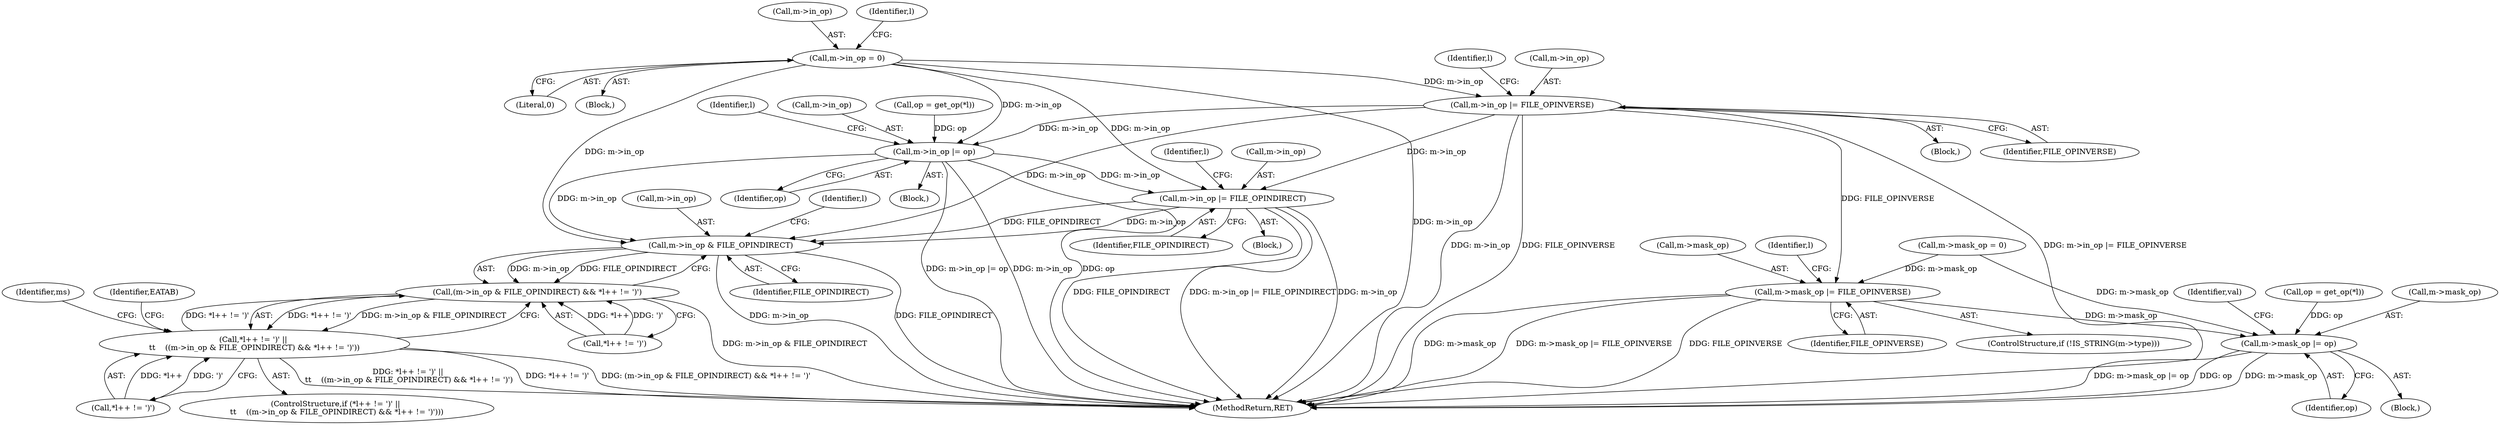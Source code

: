 digraph "0_file_4a284c89d6ef11aca34da65da7d673050a5ea320@pointer" {
"1000622" [label="(Call,m->in_op |= FILE_OPINVERSE)"];
"1000611" [label="(Call,m->in_op = 0)"];
"1000639" [label="(Call,m->in_op |= op)"];
"1000652" [label="(Call,m->in_op |= FILE_OPINDIRECT)"];
"1000707" [label="(Call,m->in_op & FILE_OPINDIRECT)"];
"1000706" [label="(Call,(m->in_op & FILE_OPINDIRECT) && *l++ != ')')"];
"1000700" [label="(Call,*l++ != ')' || \n\t\t    ((m->in_op & FILE_OPINDIRECT) && *l++ != ')'))"];
"1000898" [label="(Call,m->mask_op |= FILE_OPINVERSE)"];
"1000952" [label="(Call,m->mask_op |= op)"];
"1000621" [label="(Block,)"];
"1000652" [label="(Call,m->in_op |= FILE_OPINDIRECT)"];
"1000706" [label="(Call,(m->in_op & FILE_OPINDIRECT) && *l++ != ')')"];
"1000898" [label="(Call,m->mask_op |= FILE_OPINVERSE)"];
"1000612" [label="(Call,m->in_op)"];
"1001537" [label="(MethodReturn,RET)"];
"1000615" [label="(Literal,0)"];
"1000640" [label="(Call,m->in_op)"];
"1000658" [label="(Identifier,l)"];
"1000952" [label="(Call,m->mask_op |= op)"];
"1000914" [label="(Identifier,l)"];
"1000956" [label="(Identifier,op)"];
"1000953" [label="(Call,m->mask_op)"];
"1000708" [label="(Call,m->in_op)"];
"1000881" [label="(Call,m->mask_op = 0)"];
"1000643" [label="(Identifier,op)"];
"1000494" [label="(Block,)"];
"1000611" [label="(Call,m->in_op = 0)"];
"1000622" [label="(Call,m->in_op |= FILE_OPINVERSE)"];
"1000712" [label="(Call,*l++ != ')')"];
"1000892" [label="(ControlStructure,if (!IS_STRING(m->type)))"];
"1000902" [label="(Identifier,FILE_OPINVERSE)"];
"1000639" [label="(Call,m->in_op |= op)"];
"1000619" [label="(Identifier,l)"];
"1000631" [label="(Call,op = get_op(*l))"];
"1000958" [label="(Identifier,val)"];
"1000626" [label="(Identifier,FILE_OPINVERSE)"];
"1000656" [label="(Identifier,FILE_OPINDIRECT)"];
"1000645" [label="(Identifier,l)"];
"1000653" [label="(Call,m->in_op)"];
"1000934" [label="(Call,op = get_op(*l))"];
"1000700" [label="(Call,*l++ != ')' || \n\t\t    ((m->in_op & FILE_OPINDIRECT) && *l++ != ')'))"];
"1000651" [label="(Block,)"];
"1000899" [label="(Call,m->mask_op)"];
"1000707" [label="(Call,m->in_op & FILE_OPINDIRECT)"];
"1000711" [label="(Identifier,FILE_OPINDIRECT)"];
"1000720" [label="(Identifier,ms)"];
"1000623" [label="(Call,m->in_op)"];
"1000628" [label="(Identifier,l)"];
"1000726" [label="(Identifier,EATAB)"];
"1000638" [label="(Block,)"];
"1000701" [label="(Call,*l++ != ')')"];
"1000948" [label="(Block,)"];
"1000715" [label="(Identifier,l)"];
"1000699" [label="(ControlStructure,if (*l++ != ')' || \n\t\t    ((m->in_op & FILE_OPINDIRECT) && *l++ != ')')))"];
"1000622" -> "1000621"  [label="AST: "];
"1000622" -> "1000626"  [label="CFG: "];
"1000623" -> "1000622"  [label="AST: "];
"1000626" -> "1000622"  [label="AST: "];
"1000628" -> "1000622"  [label="CFG: "];
"1000622" -> "1001537"  [label="DDG: m->in_op |= FILE_OPINVERSE"];
"1000622" -> "1001537"  [label="DDG: m->in_op"];
"1000622" -> "1001537"  [label="DDG: FILE_OPINVERSE"];
"1000611" -> "1000622"  [label="DDG: m->in_op"];
"1000622" -> "1000639"  [label="DDG: m->in_op"];
"1000622" -> "1000652"  [label="DDG: m->in_op"];
"1000622" -> "1000707"  [label="DDG: m->in_op"];
"1000622" -> "1000898"  [label="DDG: FILE_OPINVERSE"];
"1000611" -> "1000494"  [label="AST: "];
"1000611" -> "1000615"  [label="CFG: "];
"1000612" -> "1000611"  [label="AST: "];
"1000615" -> "1000611"  [label="AST: "];
"1000619" -> "1000611"  [label="CFG: "];
"1000611" -> "1001537"  [label="DDG: m->in_op"];
"1000611" -> "1000639"  [label="DDG: m->in_op"];
"1000611" -> "1000652"  [label="DDG: m->in_op"];
"1000611" -> "1000707"  [label="DDG: m->in_op"];
"1000639" -> "1000638"  [label="AST: "];
"1000639" -> "1000643"  [label="CFG: "];
"1000640" -> "1000639"  [label="AST: "];
"1000643" -> "1000639"  [label="AST: "];
"1000645" -> "1000639"  [label="CFG: "];
"1000639" -> "1001537"  [label="DDG: op"];
"1000639" -> "1001537"  [label="DDG: m->in_op |= op"];
"1000639" -> "1001537"  [label="DDG: m->in_op"];
"1000631" -> "1000639"  [label="DDG: op"];
"1000639" -> "1000652"  [label="DDG: m->in_op"];
"1000639" -> "1000707"  [label="DDG: m->in_op"];
"1000652" -> "1000651"  [label="AST: "];
"1000652" -> "1000656"  [label="CFG: "];
"1000653" -> "1000652"  [label="AST: "];
"1000656" -> "1000652"  [label="AST: "];
"1000658" -> "1000652"  [label="CFG: "];
"1000652" -> "1001537"  [label="DDG: FILE_OPINDIRECT"];
"1000652" -> "1001537"  [label="DDG: m->in_op |= FILE_OPINDIRECT"];
"1000652" -> "1001537"  [label="DDG: m->in_op"];
"1000652" -> "1000707"  [label="DDG: m->in_op"];
"1000652" -> "1000707"  [label="DDG: FILE_OPINDIRECT"];
"1000707" -> "1000706"  [label="AST: "];
"1000707" -> "1000711"  [label="CFG: "];
"1000708" -> "1000707"  [label="AST: "];
"1000711" -> "1000707"  [label="AST: "];
"1000715" -> "1000707"  [label="CFG: "];
"1000706" -> "1000707"  [label="CFG: "];
"1000707" -> "1001537"  [label="DDG: FILE_OPINDIRECT"];
"1000707" -> "1001537"  [label="DDG: m->in_op"];
"1000707" -> "1000706"  [label="DDG: m->in_op"];
"1000707" -> "1000706"  [label="DDG: FILE_OPINDIRECT"];
"1000706" -> "1000700"  [label="AST: "];
"1000706" -> "1000712"  [label="CFG: "];
"1000712" -> "1000706"  [label="AST: "];
"1000700" -> "1000706"  [label="CFG: "];
"1000706" -> "1001537"  [label="DDG: m->in_op & FILE_OPINDIRECT"];
"1000706" -> "1000700"  [label="DDG: *l++ != ')'"];
"1000706" -> "1000700"  [label="DDG: m->in_op & FILE_OPINDIRECT"];
"1000700" -> "1000706"  [label="DDG: *l++ != ')'"];
"1000712" -> "1000706"  [label="DDG: *l++"];
"1000712" -> "1000706"  [label="DDG: ')'"];
"1000700" -> "1000699"  [label="AST: "];
"1000700" -> "1000701"  [label="CFG: "];
"1000701" -> "1000700"  [label="AST: "];
"1000720" -> "1000700"  [label="CFG: "];
"1000726" -> "1000700"  [label="CFG: "];
"1000700" -> "1001537"  [label="DDG: *l++ != ')' || \n\t\t    ((m->in_op & FILE_OPINDIRECT) && *l++ != ')')"];
"1000700" -> "1001537"  [label="DDG: *l++ != ')'"];
"1000700" -> "1001537"  [label="DDG: (m->in_op & FILE_OPINDIRECT) && *l++ != ')'"];
"1000701" -> "1000700"  [label="DDG: *l++"];
"1000701" -> "1000700"  [label="DDG: ')'"];
"1000898" -> "1000892"  [label="AST: "];
"1000898" -> "1000902"  [label="CFG: "];
"1000899" -> "1000898"  [label="AST: "];
"1000902" -> "1000898"  [label="AST: "];
"1000914" -> "1000898"  [label="CFG: "];
"1000898" -> "1001537"  [label="DDG: m->mask_op"];
"1000898" -> "1001537"  [label="DDG: m->mask_op |= FILE_OPINVERSE"];
"1000898" -> "1001537"  [label="DDG: FILE_OPINVERSE"];
"1000881" -> "1000898"  [label="DDG: m->mask_op"];
"1000898" -> "1000952"  [label="DDG: m->mask_op"];
"1000952" -> "1000948"  [label="AST: "];
"1000952" -> "1000956"  [label="CFG: "];
"1000953" -> "1000952"  [label="AST: "];
"1000956" -> "1000952"  [label="AST: "];
"1000958" -> "1000952"  [label="CFG: "];
"1000952" -> "1001537"  [label="DDG: m->mask_op"];
"1000952" -> "1001537"  [label="DDG: m->mask_op |= op"];
"1000952" -> "1001537"  [label="DDG: op"];
"1000881" -> "1000952"  [label="DDG: m->mask_op"];
"1000934" -> "1000952"  [label="DDG: op"];
}
